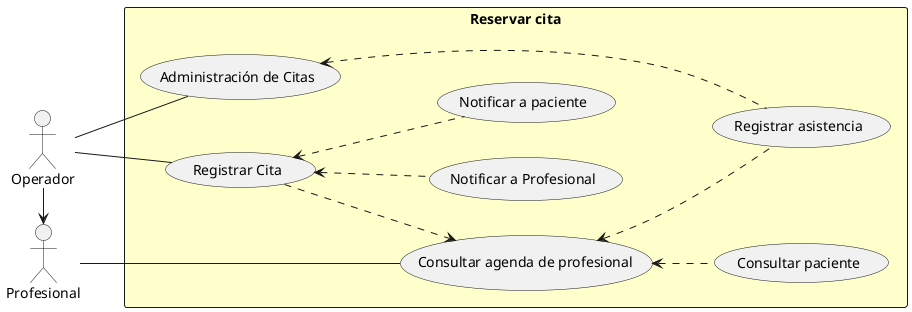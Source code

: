 @startuml
left to right direction
actor Operador
actor Profesional

rectangle "Reservar cita" #BUSINESS {
  usecase "Registrar Cita" as Citar
  usecase "Consultar agenda de profesional" as Agenda
  usecase "Administración de Citas" as AdminCitas
  usecase "Consultar paciente" as ConsultarPaciente
  usecase "Registrar asistencia" as Asistencia
  usecase "Notificar a paciente" as NotificarPaciente
  usecase "Notificar a Profesional" as NotificarProfesional
}

Operador -- AdminCitas
Operador -- Citar
Profesional -- Agenda
Operador -> Profesional
Citar <-. NotificarPaciente
Citar <-. NotificarProfesional
Citar -.> Agenda
Agenda <.- ConsultarPaciente
Agenda <.- Asistencia
AdminCitas <.-- Asistencia
@enduml